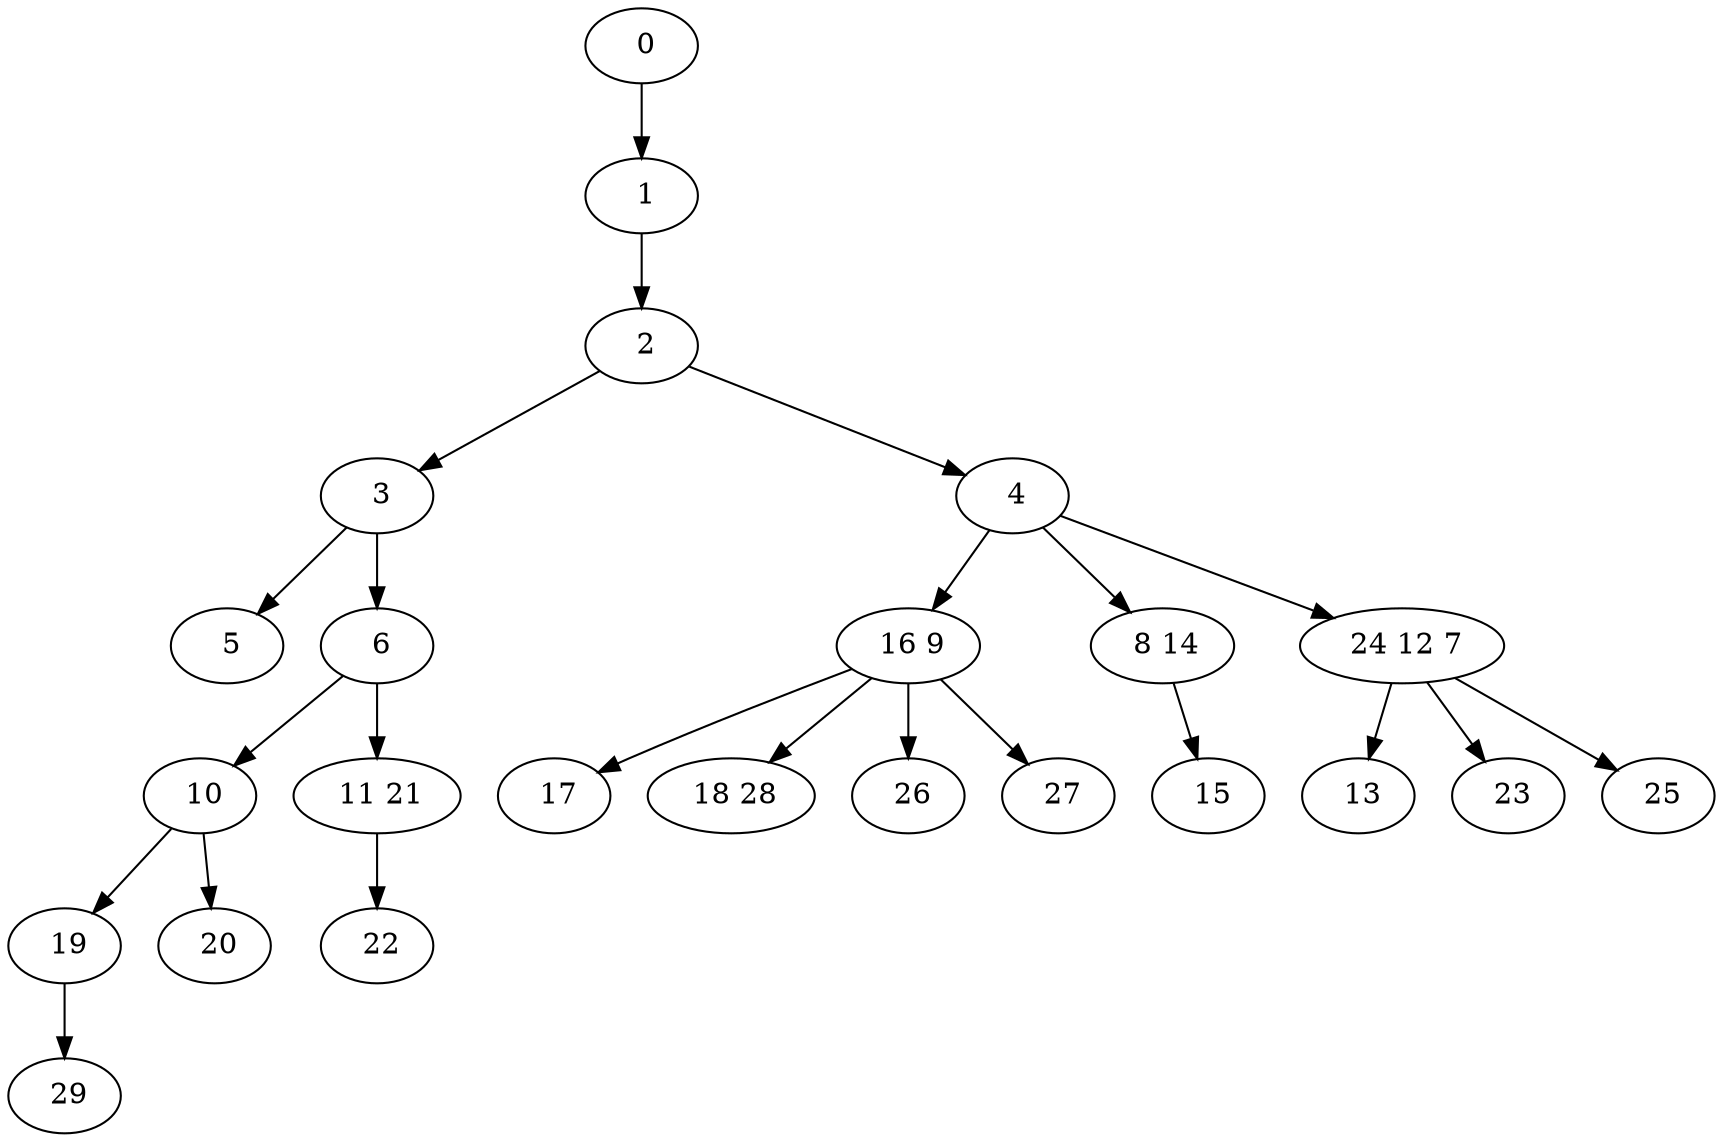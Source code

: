 digraph mytree {
" 0" -> " 1";
" 1" -> " 2";
" 2" -> " 3";
" 2" -> " 4";
" 3" -> " 5";
" 3" -> " 6";
" 4" -> " 16 9";
" 4" -> " 8 14";
" 4" -> " 24 12 7";
" 5";
" 6" -> " 10";
" 6" -> " 11 21";
" 16 9" -> " 17";
" 16 9" -> " 18 28";
" 16 9" -> " 26";
" 16 9" -> " 27";
" 8 14" -> " 15";
" 24 12 7" -> " 13";
" 24 12 7" -> " 23";
" 24 12 7" -> " 25";
" 10" -> " 19";
" 10" -> " 20";
" 11 21" -> " 22";
" 19" -> " 29";
" 20";
" 29";
" 22";
" 17";
" 18 28";
" 26";
" 27";
" 15";
" 13";
" 23";
" 25";
}
